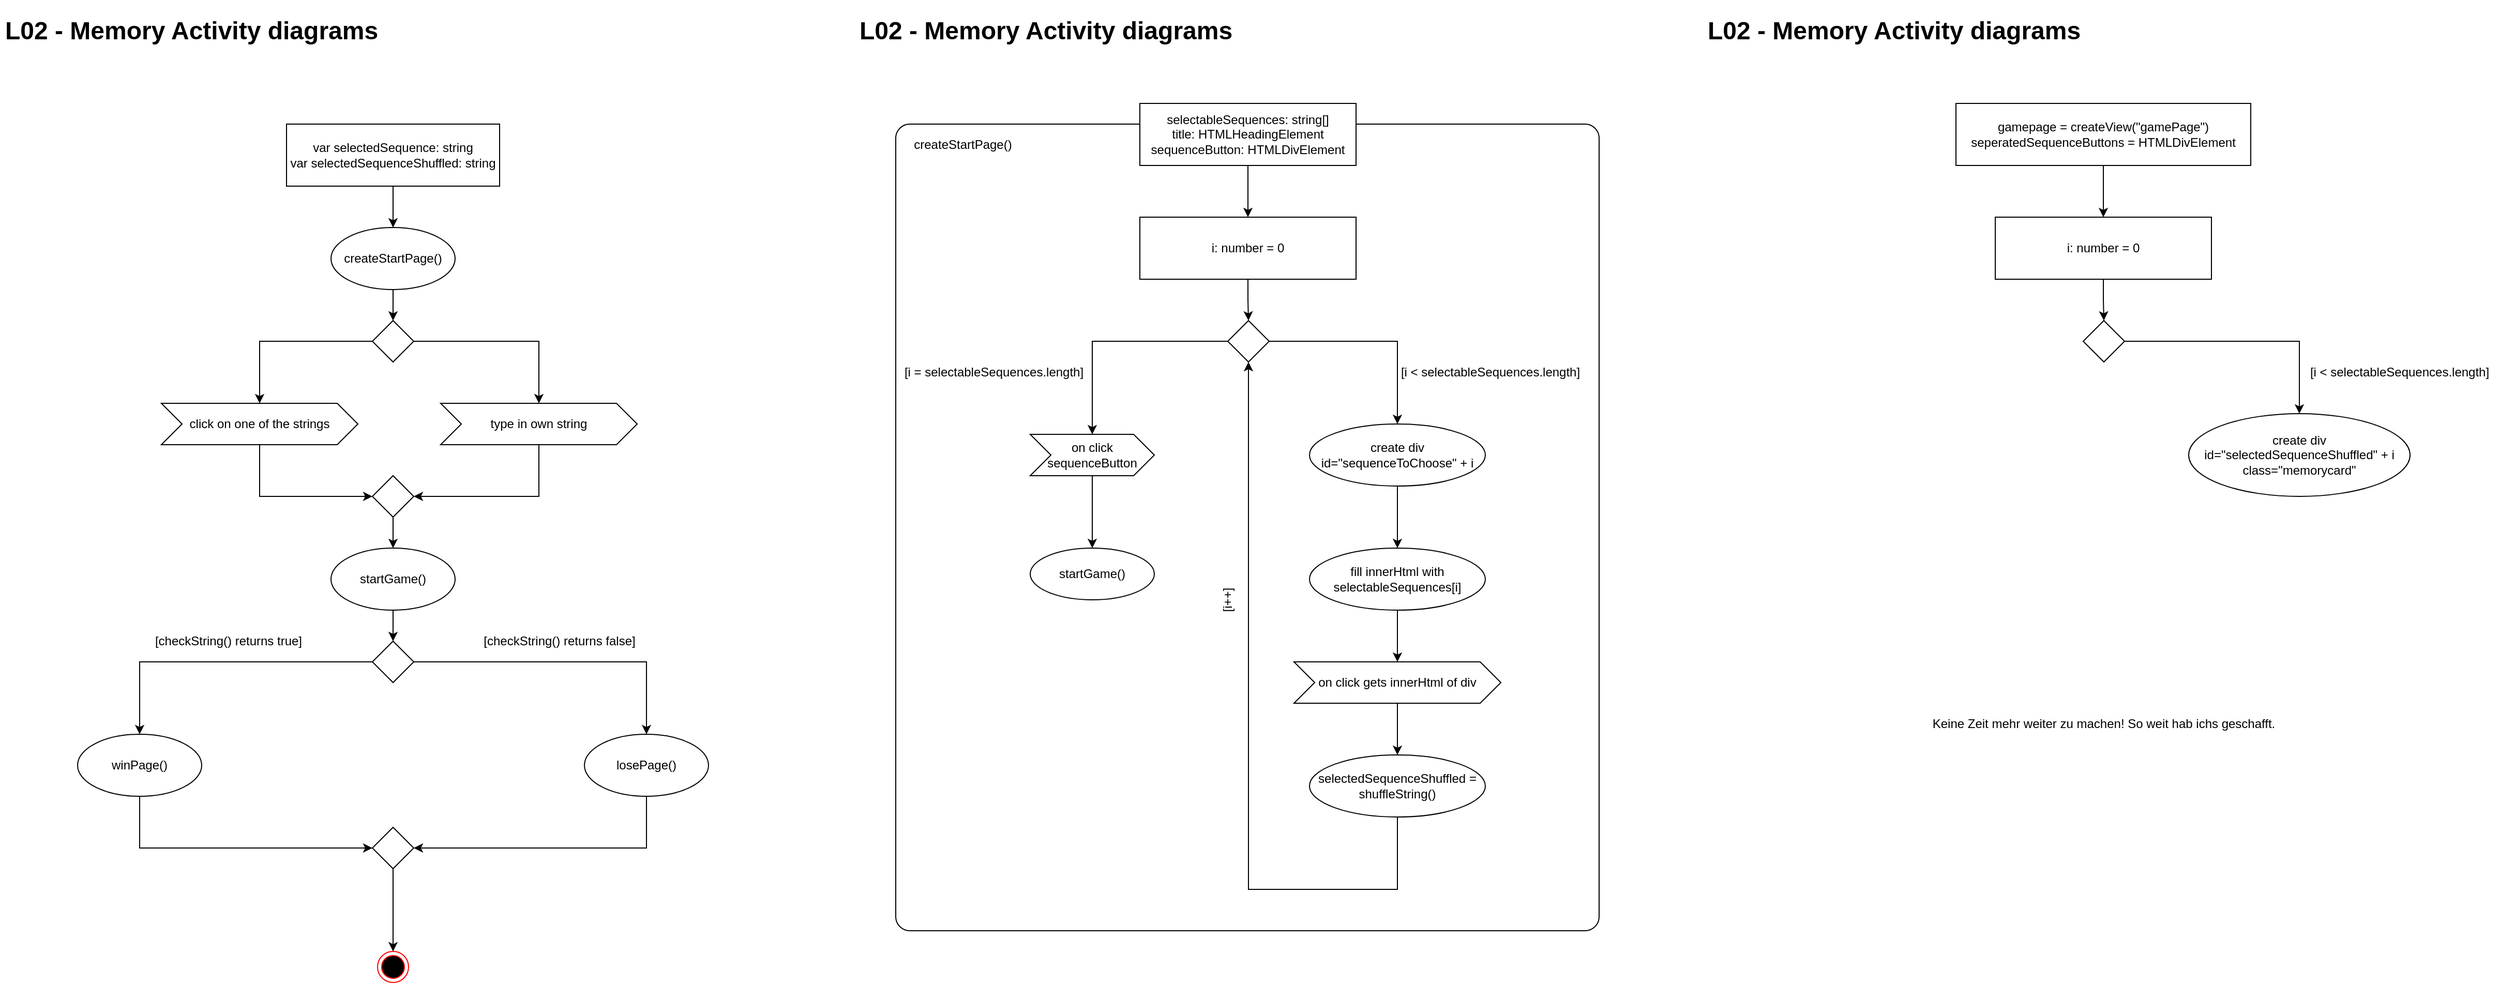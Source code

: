 <mxfile version="13.0.5" type="device"><diagram id="C5RBs43oDa-KdzZeNtuy" name="Page-1"><mxGraphModel dx="3923" dy="1910" grid="1" gridSize="10" guides="1" tooltips="1" connect="1" arrows="1" fold="1" page="1" pageScale="1" pageWidth="827" pageHeight="1169" math="0" shadow="0"><root><mxCell id="WIyWlLk6GJQsqaUBKTNV-0"/><mxCell id="WIyWlLk6GJQsqaUBKTNV-1" parent="WIyWlLk6GJQsqaUBKTNV-0"/><mxCell id="uFr6N55ooZZt78ftTw0B-82" value="" style="rounded=1;whiteSpace=wrap;html=1;arcSize=2;" vertex="1" parent="WIyWlLk6GJQsqaUBKTNV-1"><mxGeometry x="900" y="150" width="680" height="780" as="geometry"/></mxCell><mxCell id="uFr6N55ooZZt78ftTw0B-2" style="edgeStyle=orthogonalEdgeStyle;rounded=0;orthogonalLoop=1;jettySize=auto;html=1;entryX=0.5;entryY=0;entryDx=0;entryDy=0;" edge="1" parent="WIyWlLk6GJQsqaUBKTNV-1" source="uFr6N55ooZZt78ftTw0B-0" target="uFr6N55ooZZt78ftTw0B-1"><mxGeometry relative="1" as="geometry"/></mxCell><mxCell id="uFr6N55ooZZt78ftTw0B-0" value="var selectedSequence: string&lt;br&gt;var selectedSequenceShuffled: string" style="rounded=0;whiteSpace=wrap;html=1;" vertex="1" parent="WIyWlLk6GJQsqaUBKTNV-1"><mxGeometry x="311" y="150" width="206" height="60" as="geometry"/></mxCell><mxCell id="uFr6N55ooZZt78ftTw0B-23" style="edgeStyle=orthogonalEdgeStyle;rounded=0;orthogonalLoop=1;jettySize=auto;html=1;entryX=0.5;entryY=0;entryDx=0;entryDy=0;" edge="1" parent="WIyWlLk6GJQsqaUBKTNV-1" source="uFr6N55ooZZt78ftTw0B-1" target="uFr6N55ooZZt78ftTw0B-18"><mxGeometry relative="1" as="geometry"/></mxCell><mxCell id="uFr6N55ooZZt78ftTw0B-1" value="createStartPage()" style="ellipse;whiteSpace=wrap;html=1;" vertex="1" parent="WIyWlLk6GJQsqaUBKTNV-1"><mxGeometry x="354" y="250" width="120" height="60" as="geometry"/></mxCell><mxCell id="uFr6N55ooZZt78ftTw0B-34" style="edgeStyle=orthogonalEdgeStyle;rounded=0;orthogonalLoop=1;jettySize=auto;html=1;entryX=0.5;entryY=0;entryDx=0;entryDy=0;" edge="1" parent="WIyWlLk6GJQsqaUBKTNV-1" source="uFr6N55ooZZt78ftTw0B-4" target="uFr6N55ooZZt78ftTw0B-33"><mxGeometry relative="1" as="geometry"/></mxCell><mxCell id="uFr6N55ooZZt78ftTw0B-4" value="startGame()" style="ellipse;whiteSpace=wrap;html=1;" vertex="1" parent="WIyWlLk6GJQsqaUBKTNV-1"><mxGeometry x="354" y="560" width="120" height="60" as="geometry"/></mxCell><mxCell id="uFr6N55ooZZt78ftTw0B-28" style="edgeStyle=orthogonalEdgeStyle;rounded=0;orthogonalLoop=1;jettySize=auto;html=1;entryX=0;entryY=0.5;entryDx=0;entryDy=0;" edge="1" parent="WIyWlLk6GJQsqaUBKTNV-1" source="uFr6N55ooZZt78ftTw0B-10" target="uFr6N55ooZZt78ftTw0B-27"><mxGeometry relative="1" as="geometry"><Array as="points"><mxPoint x="285" y="510"/></Array></mxGeometry></mxCell><mxCell id="uFr6N55ooZZt78ftTw0B-10" value="click on one of the strings" style="shape=step;perimeter=stepPerimeter;whiteSpace=wrap;html=1;fixedSize=1;" vertex="1" parent="WIyWlLk6GJQsqaUBKTNV-1"><mxGeometry x="190" y="420" width="190" height="40" as="geometry"/></mxCell><mxCell id="uFr6N55ooZZt78ftTw0B-29" style="edgeStyle=orthogonalEdgeStyle;rounded=0;orthogonalLoop=1;jettySize=auto;html=1;entryX=1;entryY=0.5;entryDx=0;entryDy=0;" edge="1" parent="WIyWlLk6GJQsqaUBKTNV-1" source="uFr6N55ooZZt78ftTw0B-15" target="uFr6N55ooZZt78ftTw0B-27"><mxGeometry relative="1" as="geometry"><Array as="points"><mxPoint x="555" y="510"/></Array></mxGeometry></mxCell><mxCell id="uFr6N55ooZZt78ftTw0B-15" value="type in own string" style="shape=step;perimeter=stepPerimeter;whiteSpace=wrap;html=1;fixedSize=1;" vertex="1" parent="WIyWlLk6GJQsqaUBKTNV-1"><mxGeometry x="460" y="420" width="190" height="40" as="geometry"/></mxCell><mxCell id="uFr6N55ooZZt78ftTw0B-24" style="edgeStyle=orthogonalEdgeStyle;rounded=0;orthogonalLoop=1;jettySize=auto;html=1;entryX=0.5;entryY=0;entryDx=0;entryDy=0;" edge="1" parent="WIyWlLk6GJQsqaUBKTNV-1" source="uFr6N55ooZZt78ftTw0B-18" target="uFr6N55ooZZt78ftTw0B-10"><mxGeometry relative="1" as="geometry"/></mxCell><mxCell id="uFr6N55ooZZt78ftTw0B-25" style="edgeStyle=orthogonalEdgeStyle;rounded=0;orthogonalLoop=1;jettySize=auto;html=1;" edge="1" parent="WIyWlLk6GJQsqaUBKTNV-1" source="uFr6N55ooZZt78ftTw0B-18" target="uFr6N55ooZZt78ftTw0B-15"><mxGeometry relative="1" as="geometry"/></mxCell><mxCell id="uFr6N55ooZZt78ftTw0B-18" value="" style="rhombus;whiteSpace=wrap;html=1;" vertex="1" parent="WIyWlLk6GJQsqaUBKTNV-1"><mxGeometry x="394" y="340" width="40" height="40" as="geometry"/></mxCell><mxCell id="uFr6N55ooZZt78ftTw0B-30" style="edgeStyle=orthogonalEdgeStyle;rounded=0;orthogonalLoop=1;jettySize=auto;html=1;entryX=0.5;entryY=0;entryDx=0;entryDy=0;" edge="1" parent="WIyWlLk6GJQsqaUBKTNV-1" source="uFr6N55ooZZt78ftTw0B-27" target="uFr6N55ooZZt78ftTw0B-4"><mxGeometry relative="1" as="geometry"/></mxCell><mxCell id="uFr6N55ooZZt78ftTw0B-27" value="" style="rhombus;whiteSpace=wrap;html=1;" vertex="1" parent="WIyWlLk6GJQsqaUBKTNV-1"><mxGeometry x="394" y="490" width="40" height="40" as="geometry"/></mxCell><mxCell id="uFr6N55ooZZt78ftTw0B-38" style="edgeStyle=orthogonalEdgeStyle;rounded=0;orthogonalLoop=1;jettySize=auto;html=1;entryX=0.5;entryY=0;entryDx=0;entryDy=0;" edge="1" parent="WIyWlLk6GJQsqaUBKTNV-1" source="uFr6N55ooZZt78ftTw0B-33" target="uFr6N55ooZZt78ftTw0B-35"><mxGeometry relative="1" as="geometry"/></mxCell><mxCell id="uFr6N55ooZZt78ftTw0B-40" style="edgeStyle=orthogonalEdgeStyle;rounded=0;orthogonalLoop=1;jettySize=auto;html=1;entryX=0.5;entryY=0;entryDx=0;entryDy=0;" edge="1" parent="WIyWlLk6GJQsqaUBKTNV-1" source="uFr6N55ooZZt78ftTw0B-33" target="uFr6N55ooZZt78ftTw0B-39"><mxGeometry relative="1" as="geometry"/></mxCell><mxCell id="uFr6N55ooZZt78ftTw0B-33" value="" style="rhombus;whiteSpace=wrap;html=1;" vertex="1" parent="WIyWlLk6GJQsqaUBKTNV-1"><mxGeometry x="394" y="650" width="40" height="40" as="geometry"/></mxCell><mxCell id="uFr6N55ooZZt78ftTw0B-44" style="edgeStyle=orthogonalEdgeStyle;rounded=0;orthogonalLoop=1;jettySize=auto;html=1;entryX=0;entryY=0.5;entryDx=0;entryDy=0;" edge="1" parent="WIyWlLk6GJQsqaUBKTNV-1" source="uFr6N55ooZZt78ftTw0B-35" target="uFr6N55ooZZt78ftTw0B-43"><mxGeometry relative="1" as="geometry"><Array as="points"><mxPoint x="169" y="850"/></Array></mxGeometry></mxCell><mxCell id="uFr6N55ooZZt78ftTw0B-35" value="winPage()" style="ellipse;whiteSpace=wrap;html=1;" vertex="1" parent="WIyWlLk6GJQsqaUBKTNV-1"><mxGeometry x="109" y="740" width="120" height="60" as="geometry"/></mxCell><mxCell id="uFr6N55ooZZt78ftTw0B-37" value="[checkString() returns true]" style="text;html=1;strokeColor=none;fillColor=none;align=center;verticalAlign=middle;whiteSpace=wrap;rounded=0;" vertex="1" parent="WIyWlLk6GJQsqaUBKTNV-1"><mxGeometry x="180" y="640" width="150" height="20" as="geometry"/></mxCell><mxCell id="uFr6N55ooZZt78ftTw0B-45" style="edgeStyle=orthogonalEdgeStyle;rounded=0;orthogonalLoop=1;jettySize=auto;html=1;entryX=1;entryY=0.5;entryDx=0;entryDy=0;" edge="1" parent="WIyWlLk6GJQsqaUBKTNV-1" source="uFr6N55ooZZt78ftTw0B-39" target="uFr6N55ooZZt78ftTw0B-43"><mxGeometry relative="1" as="geometry"><Array as="points"><mxPoint x="659" y="850"/></Array></mxGeometry></mxCell><mxCell id="uFr6N55ooZZt78ftTw0B-39" value="losePage()" style="ellipse;whiteSpace=wrap;html=1;" vertex="1" parent="WIyWlLk6GJQsqaUBKTNV-1"><mxGeometry x="599" y="740" width="120" height="60" as="geometry"/></mxCell><mxCell id="uFr6N55ooZZt78ftTw0B-47" style="edgeStyle=orthogonalEdgeStyle;rounded=0;orthogonalLoop=1;jettySize=auto;html=1;entryX=0.5;entryY=0;entryDx=0;entryDy=0;" edge="1" parent="WIyWlLk6GJQsqaUBKTNV-1" source="uFr6N55ooZZt78ftTw0B-43" target="uFr6N55ooZZt78ftTw0B-46"><mxGeometry relative="1" as="geometry"/></mxCell><mxCell id="uFr6N55ooZZt78ftTw0B-43" value="" style="rhombus;whiteSpace=wrap;html=1;" vertex="1" parent="WIyWlLk6GJQsqaUBKTNV-1"><mxGeometry x="394" y="830" width="40" height="40" as="geometry"/></mxCell><mxCell id="uFr6N55ooZZt78ftTw0B-46" value="" style="ellipse;html=1;shape=endState;fillColor=#000000;strokeColor=#ff0000;" vertex="1" parent="WIyWlLk6GJQsqaUBKTNV-1"><mxGeometry x="399" y="950" width="30" height="30" as="geometry"/></mxCell><mxCell id="uFr6N55ooZZt78ftTw0B-49" value="&lt;h1&gt;L02 - Memory Activity diagrams&lt;/h1&gt;" style="text;html=1;strokeColor=none;fillColor=none;spacing=5;spacingTop=-20;whiteSpace=wrap;overflow=hidden;rounded=0;" vertex="1" parent="WIyWlLk6GJQsqaUBKTNV-1"><mxGeometry x="34" y="40" width="400" height="40" as="geometry"/></mxCell><mxCell id="uFr6N55ooZZt78ftTw0B-50" value="[checkString() returns false]" style="text;html=1;strokeColor=none;fillColor=none;align=center;verticalAlign=middle;whiteSpace=wrap;rounded=0;" vertex="1" parent="WIyWlLk6GJQsqaUBKTNV-1"><mxGeometry x="500" y="640" width="150" height="20" as="geometry"/></mxCell><mxCell id="uFr6N55ooZZt78ftTw0B-51" value="&lt;h1&gt;L02 - Memory Activity diagrams&lt;/h1&gt;" style="text;html=1;strokeColor=none;fillColor=none;spacing=5;spacingTop=-20;whiteSpace=wrap;overflow=hidden;rounded=0;" vertex="1" parent="WIyWlLk6GJQsqaUBKTNV-1"><mxGeometry x="860" y="40" width="400" height="40" as="geometry"/></mxCell><mxCell id="uFr6N55ooZZt78ftTw0B-55" value="" style="edgeStyle=orthogonalEdgeStyle;rounded=0;orthogonalLoop=1;jettySize=auto;html=1;" edge="1" parent="WIyWlLk6GJQsqaUBKTNV-1" source="uFr6N55ooZZt78ftTw0B-52" target="uFr6N55ooZZt78ftTw0B-54"><mxGeometry relative="1" as="geometry"/></mxCell><mxCell id="uFr6N55ooZZt78ftTw0B-52" value="selectableSequences: string[]&lt;br&gt;title: HTMLHeadingElement&lt;br&gt;sequenceButton: HTMLDivElement" style="rounded=0;whiteSpace=wrap;html=1;" vertex="1" parent="WIyWlLk6GJQsqaUBKTNV-1"><mxGeometry x="1136" y="130" width="209" height="60" as="geometry"/></mxCell><mxCell id="uFr6N55ooZZt78ftTw0B-58" style="edgeStyle=orthogonalEdgeStyle;rounded=0;orthogonalLoop=1;jettySize=auto;html=1;entryX=0.5;entryY=0;entryDx=0;entryDy=0;" edge="1" parent="WIyWlLk6GJQsqaUBKTNV-1" source="uFr6N55ooZZt78ftTw0B-54" target="uFr6N55ooZZt78ftTw0B-57"><mxGeometry relative="1" as="geometry"/></mxCell><mxCell id="uFr6N55ooZZt78ftTw0B-54" value="i: number = 0" style="rounded=0;whiteSpace=wrap;html=1;" vertex="1" parent="WIyWlLk6GJQsqaUBKTNV-1"><mxGeometry x="1136" y="240" width="209" height="60" as="geometry"/></mxCell><mxCell id="uFr6N55ooZZt78ftTw0B-73" style="edgeStyle=orthogonalEdgeStyle;rounded=0;orthogonalLoop=1;jettySize=auto;html=1;entryX=0.5;entryY=0;entryDx=0;entryDy=0;" edge="1" parent="WIyWlLk6GJQsqaUBKTNV-1" source="uFr6N55ooZZt78ftTw0B-57" target="uFr6N55ooZZt78ftTw0B-59"><mxGeometry relative="1" as="geometry"/></mxCell><mxCell id="uFr6N55ooZZt78ftTw0B-75" style="edgeStyle=orthogonalEdgeStyle;rounded=0;orthogonalLoop=1;jettySize=auto;html=1;entryX=0.5;entryY=0;entryDx=0;entryDy=0;" edge="1" parent="WIyWlLk6GJQsqaUBKTNV-1" source="uFr6N55ooZZt78ftTw0B-57" target="uFr6N55ooZZt78ftTw0B-74"><mxGeometry relative="1" as="geometry"/></mxCell><mxCell id="uFr6N55ooZZt78ftTw0B-57" value="" style="rhombus;whiteSpace=wrap;html=1;" vertex="1" parent="WIyWlLk6GJQsqaUBKTNV-1"><mxGeometry x="1221" y="340" width="40" height="40" as="geometry"/></mxCell><mxCell id="uFr6N55ooZZt78ftTw0B-63" style="edgeStyle=orthogonalEdgeStyle;rounded=0;orthogonalLoop=1;jettySize=auto;html=1;entryX=0.5;entryY=0;entryDx=0;entryDy=0;" edge="1" parent="WIyWlLk6GJQsqaUBKTNV-1" source="uFr6N55ooZZt78ftTw0B-59" target="uFr6N55ooZZt78ftTw0B-62"><mxGeometry relative="1" as="geometry"/></mxCell><mxCell id="uFr6N55ooZZt78ftTw0B-59" value="create div id=&quot;sequenceToChoose&quot; + i" style="ellipse;whiteSpace=wrap;html=1;" vertex="1" parent="WIyWlLk6GJQsqaUBKTNV-1"><mxGeometry x="1300" y="440" width="170" height="60" as="geometry"/></mxCell><mxCell id="uFr6N55ooZZt78ftTw0B-61" value="[i &amp;lt; selectableSequences.length]" style="text;html=1;strokeColor=none;fillColor=none;align=center;verticalAlign=middle;whiteSpace=wrap;rounded=0;" vertex="1" parent="WIyWlLk6GJQsqaUBKTNV-1"><mxGeometry x="1380" y="380" width="190" height="20" as="geometry"/></mxCell><mxCell id="uFr6N55ooZZt78ftTw0B-65" style="edgeStyle=orthogonalEdgeStyle;rounded=0;orthogonalLoop=1;jettySize=auto;html=1;entryX=0.5;entryY=0;entryDx=0;entryDy=0;" edge="1" parent="WIyWlLk6GJQsqaUBKTNV-1" source="uFr6N55ooZZt78ftTw0B-62" target="uFr6N55ooZZt78ftTw0B-64"><mxGeometry relative="1" as="geometry"/></mxCell><mxCell id="uFr6N55ooZZt78ftTw0B-62" value="fill innerHtml with&lt;br&gt;selectableSequences[i]" style="ellipse;whiteSpace=wrap;html=1;" vertex="1" parent="WIyWlLk6GJQsqaUBKTNV-1"><mxGeometry x="1300" y="560" width="170" height="60" as="geometry"/></mxCell><mxCell id="uFr6N55ooZZt78ftTw0B-68" style="edgeStyle=orthogonalEdgeStyle;rounded=0;orthogonalLoop=1;jettySize=auto;html=1;entryX=0.5;entryY=0;entryDx=0;entryDy=0;" edge="1" parent="WIyWlLk6GJQsqaUBKTNV-1" source="uFr6N55ooZZt78ftTw0B-64" target="uFr6N55ooZZt78ftTw0B-67"><mxGeometry relative="1" as="geometry"/></mxCell><mxCell id="uFr6N55ooZZt78ftTw0B-64" value="on click gets innerHtml of div" style="shape=step;perimeter=stepPerimeter;whiteSpace=wrap;html=1;fixedSize=1;" vertex="1" parent="WIyWlLk6GJQsqaUBKTNV-1"><mxGeometry x="1285" y="670" width="200" height="40" as="geometry"/></mxCell><mxCell id="uFr6N55ooZZt78ftTw0B-72" style="edgeStyle=orthogonalEdgeStyle;rounded=0;orthogonalLoop=1;jettySize=auto;html=1;entryX=0.5;entryY=1;entryDx=0;entryDy=0;" edge="1" parent="WIyWlLk6GJQsqaUBKTNV-1" source="uFr6N55ooZZt78ftTw0B-67" target="uFr6N55ooZZt78ftTw0B-57"><mxGeometry relative="1" as="geometry"><mxPoint x="1261" y="890" as="targetPoint"/><Array as="points"><mxPoint x="1385" y="890"/><mxPoint x="1241" y="890"/></Array></mxGeometry></mxCell><mxCell id="uFr6N55ooZZt78ftTw0B-67" value="selectedSequenceShuffled = shuffleString()" style="ellipse;whiteSpace=wrap;html=1;" vertex="1" parent="WIyWlLk6GJQsqaUBKTNV-1"><mxGeometry x="1300" y="760" width="170" height="60" as="geometry"/></mxCell><mxCell id="uFr6N55ooZZt78ftTw0B-79" style="edgeStyle=orthogonalEdgeStyle;rounded=0;orthogonalLoop=1;jettySize=auto;html=1;entryX=0.5;entryY=0;entryDx=0;entryDy=0;" edge="1" parent="WIyWlLk6GJQsqaUBKTNV-1" source="uFr6N55ooZZt78ftTw0B-74" target="uFr6N55ooZZt78ftTw0B-77"><mxGeometry relative="1" as="geometry"/></mxCell><mxCell id="uFr6N55ooZZt78ftTw0B-74" value="on click sequenceButton" style="shape=step;perimeter=stepPerimeter;whiteSpace=wrap;html=1;fixedSize=1;" vertex="1" parent="WIyWlLk6GJQsqaUBKTNV-1"><mxGeometry x="1030" y="450" width="120" height="40" as="geometry"/></mxCell><mxCell id="uFr6N55ooZZt78ftTw0B-77" value="startGame()" style="ellipse;whiteSpace=wrap;html=1;" vertex="1" parent="WIyWlLk6GJQsqaUBKTNV-1"><mxGeometry x="1030" y="560" width="120" height="50" as="geometry"/></mxCell><mxCell id="uFr6N55ooZZt78ftTw0B-78" value="[i = selectableSequences.length]" style="text;html=1;strokeColor=none;fillColor=none;align=center;verticalAlign=middle;whiteSpace=wrap;rounded=0;" vertex="1" parent="WIyWlLk6GJQsqaUBKTNV-1"><mxGeometry x="900" y="380" width="190" height="20" as="geometry"/></mxCell><mxCell id="uFr6N55ooZZt78ftTw0B-80" value="[i++]" style="text;html=1;strokeColor=none;fillColor=none;align=center;verticalAlign=middle;whiteSpace=wrap;rounded=0;rotation=-90;" vertex="1" parent="WIyWlLk6GJQsqaUBKTNV-1"><mxGeometry x="1201" y="600" width="40" height="20" as="geometry"/></mxCell><mxCell id="uFr6N55ooZZt78ftTw0B-81" value="&lt;h1&gt;L02 - Memory Activity diagrams&lt;/h1&gt;" style="text;html=1;strokeColor=none;fillColor=none;spacing=5;spacingTop=-20;whiteSpace=wrap;overflow=hidden;rounded=0;" vertex="1" parent="WIyWlLk6GJQsqaUBKTNV-1"><mxGeometry x="1680" y="40" width="400" height="40" as="geometry"/></mxCell><mxCell id="uFr6N55ooZZt78ftTw0B-83" value="createStartPage()" style="text;html=1;strokeColor=none;fillColor=none;align=center;verticalAlign=middle;whiteSpace=wrap;rounded=0;" vertex="1" parent="WIyWlLk6GJQsqaUBKTNV-1"><mxGeometry x="910" y="160" width="110" height="20" as="geometry"/></mxCell><mxCell id="uFr6N55ooZZt78ftTw0B-86" style="edgeStyle=orthogonalEdgeStyle;rounded=0;orthogonalLoop=1;jettySize=auto;html=1;entryX=0.5;entryY=0;entryDx=0;entryDy=0;" edge="1" parent="WIyWlLk6GJQsqaUBKTNV-1" source="uFr6N55ooZZt78ftTw0B-84" target="uFr6N55ooZZt78ftTw0B-85"><mxGeometry relative="1" as="geometry"/></mxCell><mxCell id="uFr6N55ooZZt78ftTw0B-84" value="gamepage = createView(&quot;gamePage&quot;)&lt;br&gt;seperatedSequenceButtons = HTMLDivElement" style="rounded=0;whiteSpace=wrap;html=1;" vertex="1" parent="WIyWlLk6GJQsqaUBKTNV-1"><mxGeometry x="1925" y="130" width="285" height="60" as="geometry"/></mxCell><mxCell id="uFr6N55ooZZt78ftTw0B-88" style="edgeStyle=orthogonalEdgeStyle;rounded=0;orthogonalLoop=1;jettySize=auto;html=1;entryX=0.5;entryY=0;entryDx=0;entryDy=0;" edge="1" parent="WIyWlLk6GJQsqaUBKTNV-1" source="uFr6N55ooZZt78ftTw0B-85" target="uFr6N55ooZZt78ftTw0B-87"><mxGeometry relative="1" as="geometry"/></mxCell><mxCell id="uFr6N55ooZZt78ftTw0B-85" value="i: number = 0" style="rounded=0;whiteSpace=wrap;html=1;" vertex="1" parent="WIyWlLk6GJQsqaUBKTNV-1"><mxGeometry x="1963" y="240" width="209" height="60" as="geometry"/></mxCell><mxCell id="uFr6N55ooZZt78ftTw0B-90" style="edgeStyle=orthogonalEdgeStyle;rounded=0;orthogonalLoop=1;jettySize=auto;html=1;entryX=0.5;entryY=0;entryDx=0;entryDy=0;" edge="1" parent="WIyWlLk6GJQsqaUBKTNV-1" source="uFr6N55ooZZt78ftTw0B-87" target="uFr6N55ooZZt78ftTw0B-89"><mxGeometry relative="1" as="geometry"/></mxCell><mxCell id="uFr6N55ooZZt78ftTw0B-87" value="" style="rhombus;whiteSpace=wrap;html=1;" vertex="1" parent="WIyWlLk6GJQsqaUBKTNV-1"><mxGeometry x="2048" y="340" width="40" height="40" as="geometry"/></mxCell><mxCell id="uFr6N55ooZZt78ftTw0B-89" value="create div id=&quot;selectedSequenceShuffled&quot; + i&lt;br&gt;class=&quot;memorycard&quot;" style="ellipse;whiteSpace=wrap;html=1;" vertex="1" parent="WIyWlLk6GJQsqaUBKTNV-1"><mxGeometry x="2150" y="430" width="214" height="80" as="geometry"/></mxCell><mxCell id="uFr6N55ooZZt78ftTw0B-91" value="[i &amp;lt; selectableSequences.length]" style="text;html=1;strokeColor=none;fillColor=none;align=center;verticalAlign=middle;whiteSpace=wrap;rounded=0;" vertex="1" parent="WIyWlLk6GJQsqaUBKTNV-1"><mxGeometry x="2259" y="380" width="190" height="20" as="geometry"/></mxCell><mxCell id="uFr6N55ooZZt78ftTw0B-92" value="Keine Zeit mehr weiter zu machen! So weit hab ichs geschafft." style="text;html=1;strokeColor=none;fillColor=none;align=center;verticalAlign=middle;whiteSpace=wrap;rounded=0;" vertex="1" parent="WIyWlLk6GJQsqaUBKTNV-1"><mxGeometry x="1898" y="720" width="340" height="20" as="geometry"/></mxCell></root></mxGraphModel></diagram></mxfile>
